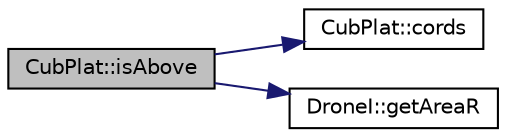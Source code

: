 digraph "CubPlat::isAbove"
{
 // LATEX_PDF_SIZE
  edge [fontname="Helvetica",fontsize="10",labelfontname="Helvetica",labelfontsize="10"];
  node [fontname="Helvetica",fontsize="10",shape=record];
  rankdir="LR";
  Node1 [label="CubPlat::isAbove",height=0.2,width=0.4,color="black", fillcolor="grey75", style="filled", fontcolor="black",tooltip="Metoda pozwalająca sprawdzic czy dwa obiekty się przecinają (wraz z ich obszarem kolizji) Funkcja bie..."];
  Node1 -> Node2 [color="midnightblue",fontsize="10",style="solid",fontname="Helvetica"];
  Node2 [label="CubPlat::cords",height=0.2,width=0.4,color="black", fillcolor="white", style="filled",URL="$class_cub_plat.html#acd171fa89d37b937e8173136a1730609",tooltip="Wirtualna metoda zwracająca położenie obiektu w przestrzeni."];
  Node1 -> Node3 [color="midnightblue",fontsize="10",style="solid",fontname="Helvetica"];
  Node3 [label="DroneI::getAreaR",height=0.2,width=0.4,color="black", fillcolor="white", style="filled",URL="$class_drone_i.html#a2ad11242769cbb6079c72de84d313230",tooltip="Gwirtualna metoda zwracająca promień drona."];
}
